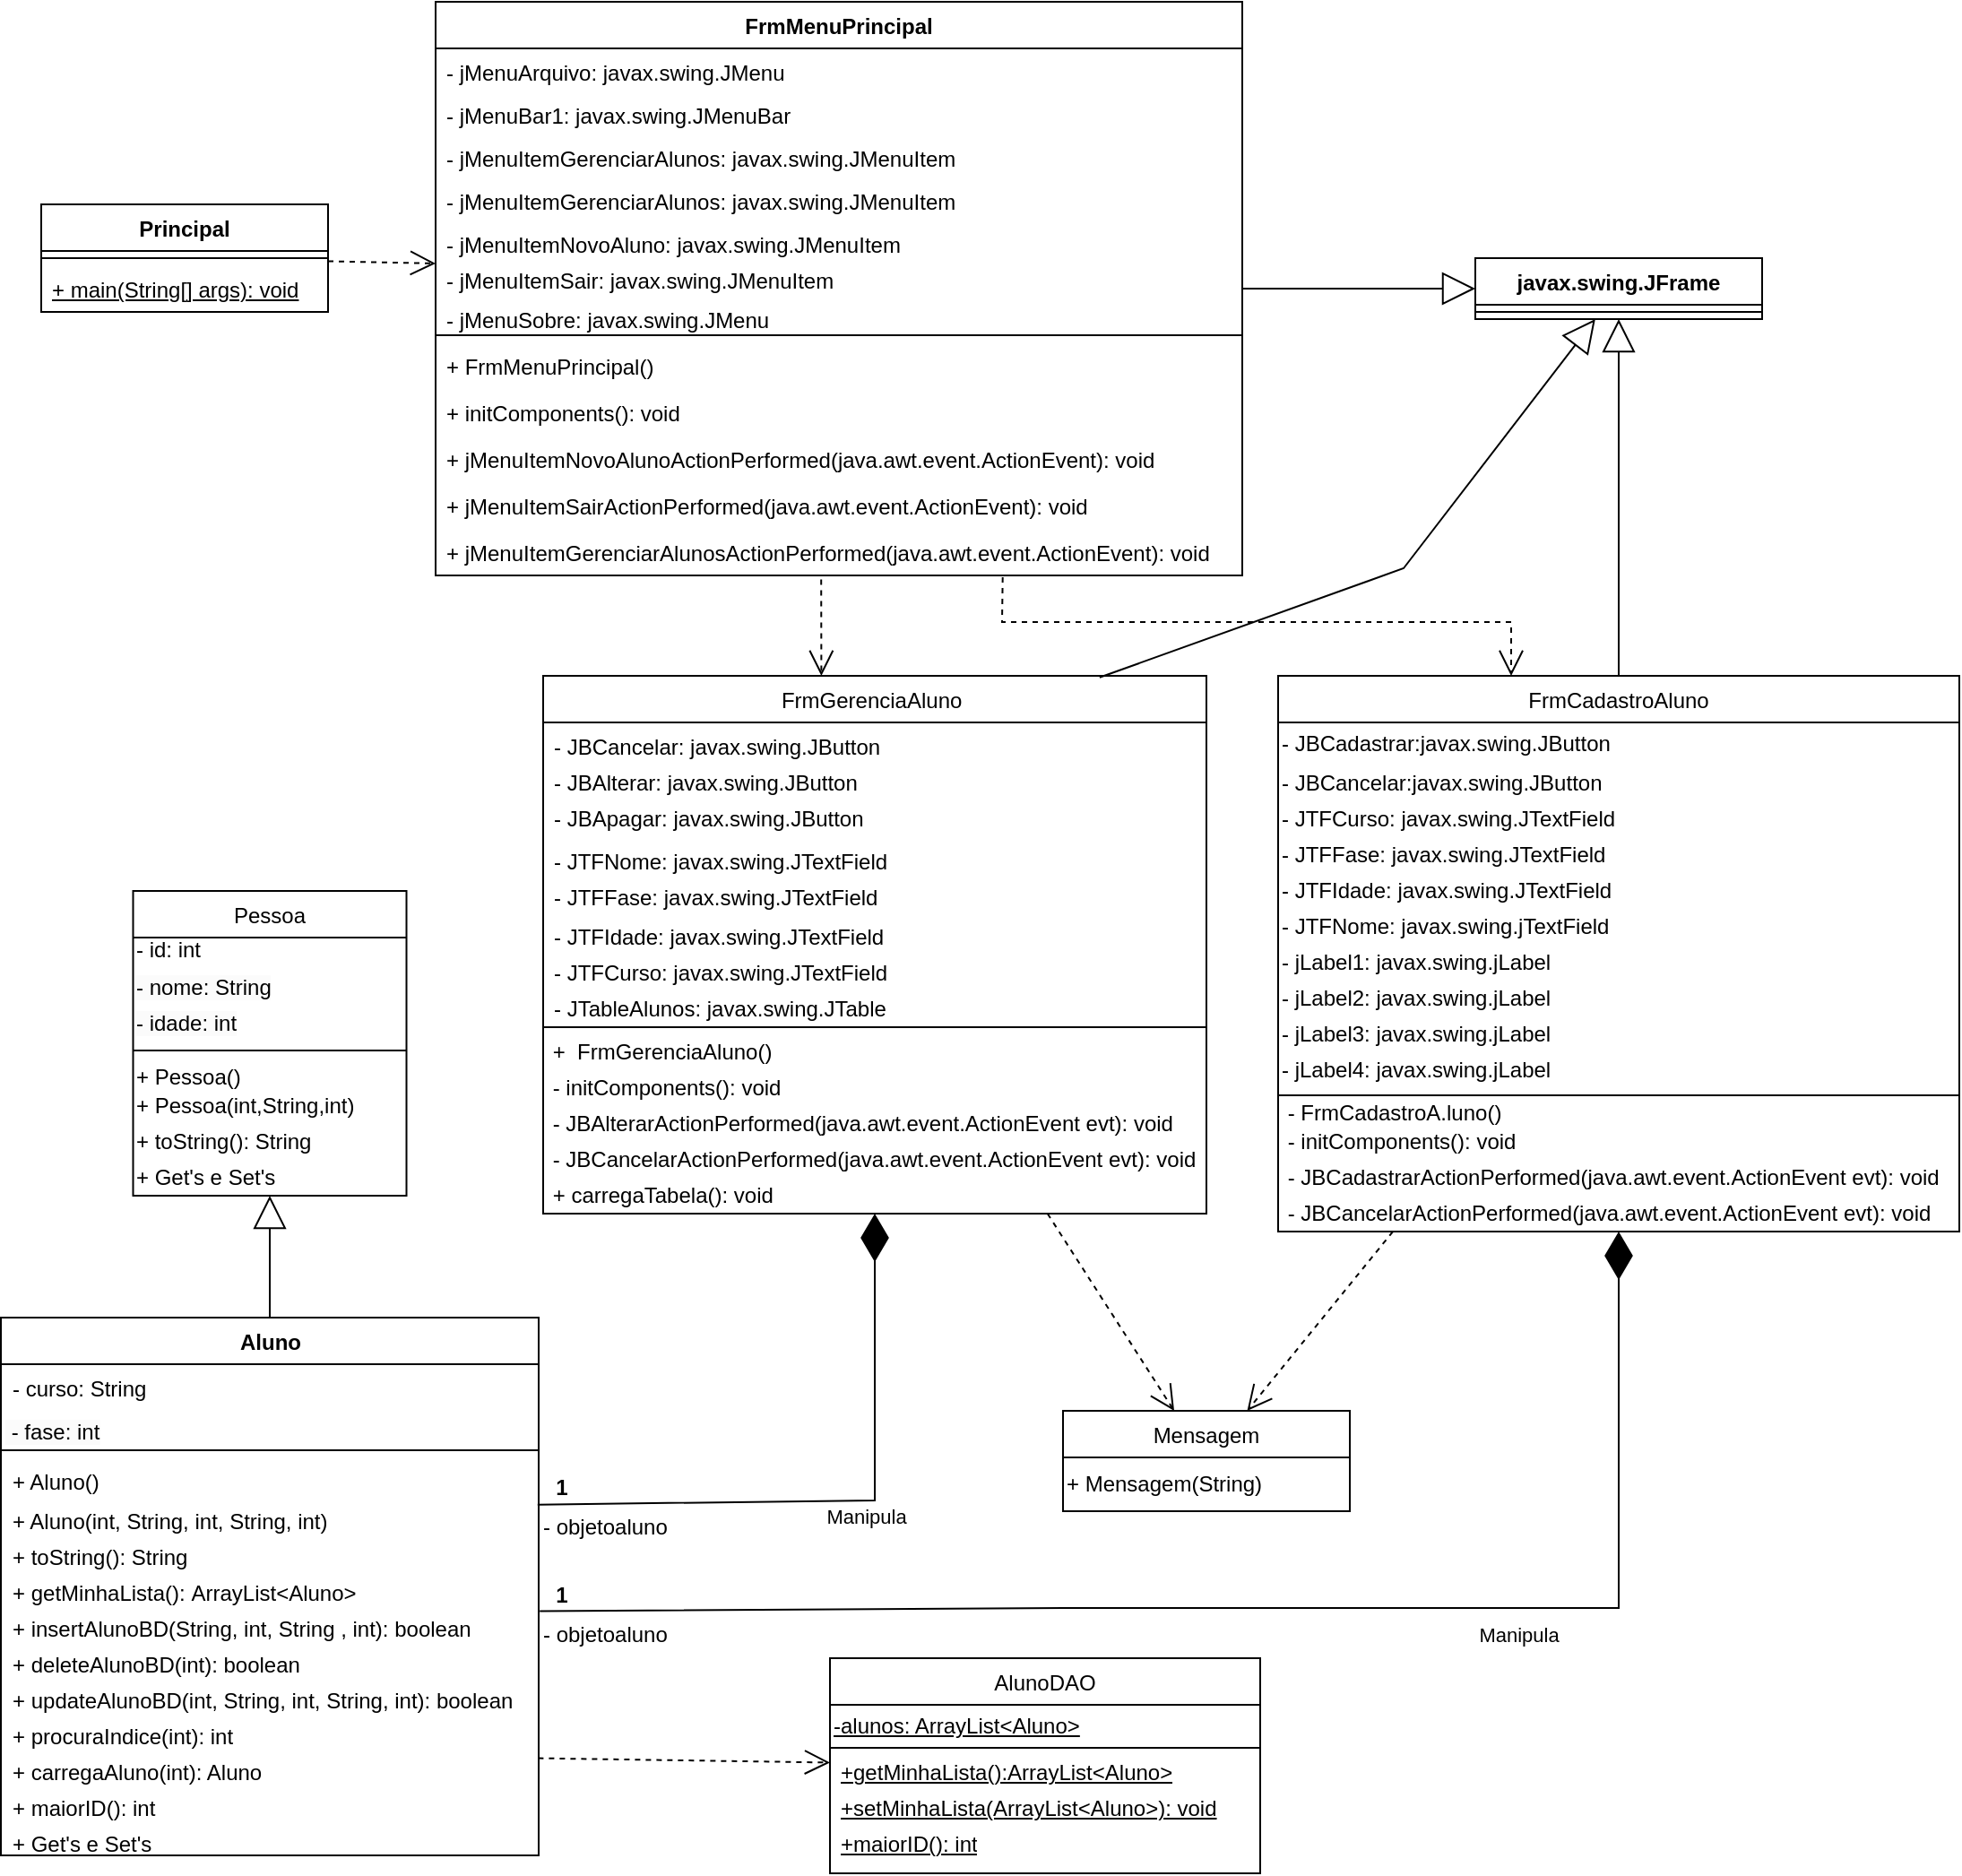 <mxfile version="24.3.1" type="google">
  <diagram name="Page-1" id="XKFZ_Cu3VDf8sGqsoxMV">
    <mxGraphModel grid="1" page="1" gridSize="10" guides="1" tooltips="1" connect="1" arrows="1" fold="1" pageScale="1" pageWidth="850" pageHeight="1100" math="0" shadow="0">
      <root>
        <mxCell id="0" />
        <mxCell id="1" parent="0" />
        <mxCell id="enREK_TlI7H8qrPFOVnD-1" value="Principal" style="swimlane;fontStyle=1;align=center;verticalAlign=top;childLayout=stackLayout;horizontal=1;startSize=26;horizontalStack=0;resizeParent=1;resizeParentMax=0;resizeLast=0;collapsible=1;marginBottom=0;whiteSpace=wrap;html=1;" vertex="1" parent="1">
          <mxGeometry x="130" y="297" width="160" height="60" as="geometry" />
        </mxCell>
        <mxCell id="enREK_TlI7H8qrPFOVnD-2" value="" style="line;strokeWidth=1;fillColor=none;align=left;verticalAlign=middle;spacingTop=-1;spacingLeft=3;spacingRight=3;rotatable=0;labelPosition=right;points=[];portConstraint=eastwest;strokeColor=inherit;" vertex="1" parent="enREK_TlI7H8qrPFOVnD-1">
          <mxGeometry y="26" width="160" height="8" as="geometry" />
        </mxCell>
        <mxCell id="enREK_TlI7H8qrPFOVnD-3" value="&lt;u&gt;+ main(String[] args): void&lt;/u&gt;" style="text;strokeColor=none;fillColor=none;align=left;verticalAlign=top;spacingLeft=4;spacingRight=4;overflow=hidden;rotatable=0;points=[[0,0.5],[1,0.5]];portConstraint=eastwest;whiteSpace=wrap;html=1;" vertex="1" parent="enREK_TlI7H8qrPFOVnD-1">
          <mxGeometry y="34" width="160" height="26" as="geometry" />
        </mxCell>
        <mxCell id="q2CsNEJn-uZk5zSm3FEL-1" value="" style="endArrow=open;endSize=12;dashed=1;html=1;rounded=0;entryX=0;entryY=0.5;entryDx=0;entryDy=0;" edge="1" parent="1" source="enREK_TlI7H8qrPFOVnD-1">
          <mxGeometry width="160" relative="1" as="geometry">
            <mxPoint x="423" y="131" as="sourcePoint" />
            <mxPoint x="350" y="330" as="targetPoint" />
          </mxGeometry>
        </mxCell>
        <mxCell id="q2CsNEJn-uZk5zSm3FEL-4" value="Pessoa" style="swimlane;fontStyle=0;align=center;verticalAlign=top;childLayout=stackLayout;horizontal=1;startSize=26;horizontalStack=0;resizeParent=1;resizeLast=0;collapsible=1;marginBottom=0;rounded=0;shadow=0;strokeWidth=1;" vertex="1" parent="1">
          <mxGeometry x="181.25" y="680" width="152.5" height="170" as="geometry">
            <mxRectangle x="230" y="140" width="160" height="26" as="alternateBounds" />
          </mxGeometry>
        </mxCell>
        <mxCell id="QooIZez4wCZtykO-jbme-1" value="&lt;span style=&quot;&quot;&gt;- id: int&lt;/span&gt;" style="text;html=1;align=left;verticalAlign=middle;whiteSpace=wrap;rounded=0;" vertex="1" parent="q2CsNEJn-uZk5zSm3FEL-4">
          <mxGeometry y="26" width="152.5" height="14" as="geometry" />
        </mxCell>
        <mxCell id="mx12emGFuMttaRF26NnB-28" value="&lt;span style=&quot;color: rgb(0, 0, 0); font-family: Helvetica; font-size: 12px; font-style: normal; font-variant-ligatures: normal; font-variant-caps: normal; font-weight: 400; letter-spacing: normal; orphans: 2; text-align: left; text-indent: 0px; text-transform: none; widows: 2; word-spacing: 0px; -webkit-text-stroke-width: 0px; white-space: normal; background-color: rgb(251, 251, 251); text-decoration-thickness: initial; text-decoration-style: initial; text-decoration-color: initial; display: inline !important; float: none;&quot;&gt;- nome: String&lt;/span&gt;" style="text;whiteSpace=wrap;html=1;" vertex="1" parent="q2CsNEJn-uZk5zSm3FEL-4">
          <mxGeometry y="40" width="152.5" height="20" as="geometry" />
        </mxCell>
        <mxCell id="2k-iUdD0pXo5w5RhXO2A-6" value="&lt;span style=&quot;color: rgb(0, 0, 0); font-family: Helvetica; font-size: 12px; font-style: normal; font-variant-ligatures: normal; font-variant-caps: normal; font-weight: 400; letter-spacing: normal; orphans: 2; text-align: left; text-indent: 0px; text-transform: none; widows: 2; word-spacing: 0px; -webkit-text-stroke-width: 0px; white-space: normal; background-color: rgb(251, 251, 251); text-decoration-thickness: initial; text-decoration-style: initial; text-decoration-color: initial; display: inline !important; float: none;&quot;&gt;- idade: int&lt;/span&gt;" style="text;whiteSpace=wrap;html=1;" vertex="1" parent="q2CsNEJn-uZk5zSm3FEL-4">
          <mxGeometry y="60" width="152.5" height="20" as="geometry" />
        </mxCell>
        <mxCell id="q2CsNEJn-uZk5zSm3FEL-7" value="" style="line;html=1;strokeWidth=1;align=left;verticalAlign=middle;spacingTop=-1;spacingLeft=3;spacingRight=3;rotatable=0;labelPosition=right;points=[];portConstraint=eastwest;" vertex="1" parent="q2CsNEJn-uZk5zSm3FEL-4">
          <mxGeometry y="80" width="152.5" height="18" as="geometry" />
        </mxCell>
        <mxCell id="q2CsNEJn-uZk5zSm3FEL-17" value="+ Pessoa()" style="text;html=1;align=left;verticalAlign=middle;whiteSpace=wrap;rounded=0;" vertex="1" parent="q2CsNEJn-uZk5zSm3FEL-4">
          <mxGeometry y="98" width="152.5" height="12" as="geometry" />
        </mxCell>
        <mxCell id="q2CsNEJn-uZk5zSm3FEL-19" value="+ Pessoa(int,String,int)" style="text;html=1;align=left;verticalAlign=middle;whiteSpace=wrap;rounded=0;" vertex="1" parent="q2CsNEJn-uZk5zSm3FEL-4">
          <mxGeometry y="110" width="152.5" height="20" as="geometry" />
        </mxCell>
        <mxCell id="2k-iUdD0pXo5w5RhXO2A-27" value="+ toString(): String" style="text;html=1;align=left;verticalAlign=middle;whiteSpace=wrap;rounded=0;" vertex="1" parent="q2CsNEJn-uZk5zSm3FEL-4">
          <mxGeometry y="130" width="152.5" height="20" as="geometry" />
        </mxCell>
        <mxCell id="q2CsNEJn-uZk5zSm3FEL-22" value="&lt;span style=&quot;text-align: left;&quot;&gt;+ Get&#39;s e Set&#39;s&lt;/span&gt;" style="text;html=1;align=left;verticalAlign=middle;whiteSpace=wrap;rounded=0;" vertex="1" parent="q2CsNEJn-uZk5zSm3FEL-4">
          <mxGeometry y="150" width="152.5" height="20" as="geometry" />
        </mxCell>
        <mxCell id="t3YhmGqD62jpCfQVTjOp-2" value="AlunoDAO" style="swimlane;fontStyle=0;align=center;verticalAlign=top;childLayout=stackLayout;horizontal=1;startSize=26;horizontalStack=0;resizeParent=1;resizeLast=0;collapsible=1;marginBottom=0;rounded=0;shadow=0;strokeWidth=1;" vertex="1" parent="1">
          <mxGeometry x="570" y="1108" width="240" height="120" as="geometry">
            <mxRectangle x="230" y="140" width="160" height="26" as="alternateBounds" />
          </mxGeometry>
        </mxCell>
        <mxCell id="t3YhmGqD62jpCfQVTjOp-7" value="&lt;u&gt;-alunos: ArrayList&amp;lt;Aluno&amp;gt;&lt;/u&gt;" style="whiteSpace=wrap;html=1;align=left;" vertex="1" parent="t3YhmGqD62jpCfQVTjOp-2">
          <mxGeometry y="26" width="240" height="24" as="geometry" />
        </mxCell>
        <mxCell id="2k-iUdD0pXo5w5RhXO2A-22" value="&lt;u&gt;+getMinhaLista():ArrayList&amp;lt;Aluno&amp;gt;&lt;/u&gt;" style="text;strokeColor=none;fillColor=none;align=left;verticalAlign=top;spacingLeft=4;spacingRight=4;overflow=hidden;rotatable=0;points=[[0,0.5],[1,0.5]];portConstraint=eastwest;whiteSpace=wrap;html=1;" vertex="1" parent="t3YhmGqD62jpCfQVTjOp-2">
          <mxGeometry y="50" width="240" height="20" as="geometry" />
        </mxCell>
        <mxCell id="2k-iUdD0pXo5w5RhXO2A-23" value="&lt;u&gt;+setMinhaLista(ArrayList&amp;lt;Aluno&amp;gt;): void&lt;/u&gt;" style="text;strokeColor=none;fillColor=none;align=left;verticalAlign=top;spacingLeft=4;spacingRight=4;overflow=hidden;rotatable=0;points=[[0,0.5],[1,0.5]];portConstraint=eastwest;whiteSpace=wrap;html=1;" vertex="1" parent="t3YhmGqD62jpCfQVTjOp-2">
          <mxGeometry y="70" width="240" height="20" as="geometry" />
        </mxCell>
        <mxCell id="2k-iUdD0pXo5w5RhXO2A-24" value="&lt;u&gt;+maiorID(): int&lt;/u&gt;" style="text;strokeColor=none;fillColor=none;align=left;verticalAlign=top;spacingLeft=4;spacingRight=4;overflow=hidden;rotatable=0;points=[[0,0.5],[1,0.5]];portConstraint=eastwest;whiteSpace=wrap;html=1;" vertex="1" parent="t3YhmGqD62jpCfQVTjOp-2">
          <mxGeometry y="90" width="240" height="20" as="geometry" />
        </mxCell>
        <mxCell id="mx12emGFuMttaRF26NnB-2" value="Aluno" style="swimlane;fontStyle=1;align=center;verticalAlign=top;childLayout=stackLayout;horizontal=1;startSize=26;horizontalStack=0;resizeParent=1;resizeParentMax=0;resizeLast=0;collapsible=1;marginBottom=0;whiteSpace=wrap;html=1;" vertex="1" parent="1">
          <mxGeometry x="107.5" y="918" width="300" height="300" as="geometry" />
        </mxCell>
        <mxCell id="mx12emGFuMttaRF26NnB-3" value="- curso: String" style="text;strokeColor=none;fillColor=none;align=left;verticalAlign=top;spacingLeft=4;spacingRight=4;overflow=hidden;rotatable=0;points=[[0,0.5],[1,0.5]];portConstraint=eastwest;whiteSpace=wrap;html=1;" vertex="1" parent="mx12emGFuMttaRF26NnB-2">
          <mxGeometry y="26" width="300" height="24" as="geometry" />
        </mxCell>
        <mxCell id="mx12emGFuMttaRF26NnB-17" value="&lt;div style=&quot;forced-color-adjust: none; color: rgb(0, 0, 0); font-family: Helvetica; font-size: 12px; font-style: normal; font-variant-ligatures: normal; font-variant-caps: normal; font-weight: 400; letter-spacing: normal; orphans: 2; text-align: left; text-indent: 0px; text-transform: none; widows: 2; word-spacing: 0px; -webkit-text-stroke-width: 0px; white-space: normal; background-color: rgb(251, 251, 251); text-decoration-thickness: initial; text-decoration-style: initial; text-decoration-color: initial;&quot;&gt;&amp;nbsp;- fase: int&lt;/div&gt;" style="text;whiteSpace=wrap;html=1;" vertex="1" parent="mx12emGFuMttaRF26NnB-2">
          <mxGeometry y="50" width="300" height="20" as="geometry" />
        </mxCell>
        <mxCell id="mx12emGFuMttaRF26NnB-4" value="" style="line;strokeWidth=1;fillColor=none;align=left;verticalAlign=middle;spacingTop=-1;spacingLeft=3;spacingRight=3;rotatable=0;labelPosition=right;points=[];portConstraint=eastwest;strokeColor=inherit;" vertex="1" parent="mx12emGFuMttaRF26NnB-2">
          <mxGeometry y="70" width="300" height="8" as="geometry" />
        </mxCell>
        <mxCell id="mx12emGFuMttaRF26NnB-5" value="+ Aluno()" style="text;strokeColor=none;fillColor=none;align=left;verticalAlign=top;spacingLeft=4;spacingRight=4;overflow=hidden;rotatable=0;points=[[0,0.5],[1,0.5]];portConstraint=eastwest;whiteSpace=wrap;html=1;" vertex="1" parent="mx12emGFuMttaRF26NnB-2">
          <mxGeometry y="78" width="300" height="22" as="geometry" />
        </mxCell>
        <mxCell id="mx12emGFuMttaRF26NnB-9" value="&lt;div&gt;+ Aluno(int, String, int, String, int)&lt;/div&gt;" style="text;strokeColor=none;fillColor=none;align=left;verticalAlign=top;spacingLeft=4;spacingRight=4;overflow=hidden;rotatable=0;points=[[0,0.5],[1,0.5]];portConstraint=eastwest;whiteSpace=wrap;html=1;" vertex="1" parent="mx12emGFuMttaRF26NnB-2">
          <mxGeometry y="100" width="300" height="20" as="geometry" />
        </mxCell>
        <mxCell id="mx12emGFuMttaRF26NnB-12" value="+ toString(): String" style="text;strokeColor=none;fillColor=none;align=left;verticalAlign=top;spacingLeft=4;spacingRight=4;overflow=hidden;rotatable=0;points=[[0,0.5],[1,0.5]];portConstraint=eastwest;whiteSpace=wrap;html=1;" vertex="1" parent="mx12emGFuMttaRF26NnB-2">
          <mxGeometry y="120" width="300" height="20" as="geometry" />
        </mxCell>
        <mxCell id="mx12emGFuMttaRF26NnB-14" value="&lt;div&gt;+&amp;nbsp;&lt;span style=&quot;background-color: initial;&quot;&gt;getMinhaLista():&amp;nbsp;&lt;/span&gt;&lt;span style=&quot;background-color: initial;&quot;&gt;ArrayList&amp;lt;Aluno&amp;gt;&lt;/span&gt;&lt;/div&gt;" style="text;strokeColor=none;fillColor=none;align=left;verticalAlign=top;spacingLeft=4;spacingRight=4;overflow=hidden;rotatable=0;points=[[0,0.5],[1,0.5]];portConstraint=eastwest;whiteSpace=wrap;html=1;" vertex="1" parent="mx12emGFuMttaRF26NnB-2">
          <mxGeometry y="140" width="300" height="20" as="geometry" />
        </mxCell>
        <mxCell id="mx12emGFuMttaRF26NnB-16" value="&lt;div&gt;+&amp;nbsp;&lt;span style=&quot;background-color: initial;&quot;&gt;insertAlunoBD(String, int, String , int): boolean&lt;/span&gt;&lt;/div&gt;" style="text;strokeColor=none;fillColor=none;align=left;verticalAlign=top;spacingLeft=4;spacingRight=4;overflow=hidden;rotatable=0;points=[[0,0.5],[1,0.5]];portConstraint=eastwest;whiteSpace=wrap;html=1;" vertex="1" parent="mx12emGFuMttaRF26NnB-2">
          <mxGeometry y="160" width="300" height="20" as="geometry" />
        </mxCell>
        <mxCell id="mx12emGFuMttaRF26NnB-19" value="&lt;div&gt;+&amp;nbsp;&lt;span style=&quot;background-color: initial;&quot;&gt;deleteAlunoBD(int): boolean&amp;nbsp;&lt;/span&gt;&lt;/div&gt;" style="text;strokeColor=none;fillColor=none;align=left;verticalAlign=top;spacingLeft=4;spacingRight=4;overflow=hidden;rotatable=0;points=[[0,0.5],[1,0.5]];portConstraint=eastwest;whiteSpace=wrap;html=1;" vertex="1" parent="mx12emGFuMttaRF26NnB-2">
          <mxGeometry y="180" width="300" height="20" as="geometry" />
        </mxCell>
        <mxCell id="mx12emGFuMttaRF26NnB-20" value="&lt;div&gt;+&amp;nbsp;&lt;span style=&quot;background-color: initial;&quot;&gt;updateAlunoBD(int, String, int, String, int): boolean&amp;nbsp;&lt;/span&gt;&lt;/div&gt;" style="text;strokeColor=none;fillColor=none;align=left;verticalAlign=top;spacingLeft=4;spacingRight=4;overflow=hidden;rotatable=0;points=[[0,0.5],[1,0.5]];portConstraint=eastwest;whiteSpace=wrap;html=1;" vertex="1" parent="mx12emGFuMttaRF26NnB-2">
          <mxGeometry y="200" width="300" height="20" as="geometry" />
        </mxCell>
        <mxCell id="mx12emGFuMttaRF26NnB-22" value="&lt;div&gt;+&amp;nbsp;&lt;span style=&quot;background-color: initial;&quot;&gt;procuraIndice(int): int&lt;/span&gt;&lt;/div&gt;" style="text;strokeColor=none;fillColor=none;align=left;verticalAlign=top;spacingLeft=4;spacingRight=4;overflow=hidden;rotatable=0;points=[[0,0.5],[1,0.5]];portConstraint=eastwest;whiteSpace=wrap;html=1;" vertex="1" parent="mx12emGFuMttaRF26NnB-2">
          <mxGeometry y="220" width="300" height="20" as="geometry" />
        </mxCell>
        <mxCell id="mx12emGFuMttaRF26NnB-24" value="&lt;div&gt;+&amp;nbsp;&lt;span style=&quot;background-color: initial;&quot;&gt;carregaAluno(int): Aluno&lt;/span&gt;&lt;/div&gt;" style="text;strokeColor=none;fillColor=none;align=left;verticalAlign=top;spacingLeft=4;spacingRight=4;overflow=hidden;rotatable=0;points=[[0,0.5],[1,0.5]];portConstraint=eastwest;whiteSpace=wrap;html=1;" vertex="1" parent="mx12emGFuMttaRF26NnB-2">
          <mxGeometry y="240" width="300" height="20" as="geometry" />
        </mxCell>
        <mxCell id="mx12emGFuMttaRF26NnB-26" value="&lt;div&gt;+&amp;nbsp;&lt;span style=&quot;background-color: initial;&quot;&gt;maiorID(): int&lt;/span&gt;&lt;/div&gt;" style="text;strokeColor=none;fillColor=none;align=left;verticalAlign=top;spacingLeft=4;spacingRight=4;overflow=hidden;rotatable=0;points=[[0,0.5],[1,0.5]];portConstraint=eastwest;whiteSpace=wrap;html=1;" vertex="1" parent="mx12emGFuMttaRF26NnB-2">
          <mxGeometry y="260" width="300" height="20" as="geometry" />
        </mxCell>
        <mxCell id="mx12emGFuMttaRF26NnB-10" value="&lt;div&gt;+ Get&#39;s e Set&#39;s&lt;/div&gt;" style="text;strokeColor=none;fillColor=none;align=left;verticalAlign=top;spacingLeft=4;spacingRight=4;overflow=hidden;rotatable=0;points=[[0,0.5],[1,0.5]];portConstraint=eastwest;whiteSpace=wrap;html=1;" vertex="1" parent="mx12emGFuMttaRF26NnB-2">
          <mxGeometry y="280" width="300" height="20" as="geometry" />
        </mxCell>
        <mxCell id="mx12emGFuMttaRF26NnB-7" value="" style="endArrow=block;endSize=16;endFill=0;html=1;rounded=0;exitX=0.5;exitY=0;exitDx=0;exitDy=0;entryX=0.5;entryY=1;entryDx=0;entryDy=0;" edge="1" parent="1" source="mx12emGFuMttaRF26NnB-2" target="q2CsNEJn-uZk5zSm3FEL-4">
          <mxGeometry x="0.25" y="-150" width="160" relative="1" as="geometry">
            <mxPoint x="347.5" y="680" as="sourcePoint" />
            <mxPoint x="227.5" y="860" as="targetPoint" />
            <Array as="points" />
            <mxPoint as="offset" />
          </mxGeometry>
        </mxCell>
        <mxCell id="HsIJHGmiZWipwO8VZicZ-1" value="FrmCadastroAluno" style="swimlane;fontStyle=0;align=center;verticalAlign=top;childLayout=stackLayout;horizontal=1;startSize=26;horizontalStack=0;resizeParent=1;resizeLast=0;collapsible=1;marginBottom=0;rounded=0;shadow=0;strokeWidth=1;" vertex="1" parent="1">
          <mxGeometry x="820" y="560" width="380" height="310" as="geometry">
            <mxRectangle x="230" y="140" width="160" height="26" as="alternateBounds" />
          </mxGeometry>
        </mxCell>
        <mxCell id="HsIJHGmiZWipwO8VZicZ-7" value="- JBCadastrar:javax.swing.JButton" style="text;html=1;align=left;verticalAlign=middle;whiteSpace=wrap;rounded=0;" vertex="1" parent="HsIJHGmiZWipwO8VZicZ-1">
          <mxGeometry y="26" width="380" height="24" as="geometry" />
        </mxCell>
        <mxCell id="HsIJHGmiZWipwO8VZicZ-16" value="- JBCancelar:javax.swing.JButton" style="text;html=1;align=left;verticalAlign=middle;whiteSpace=wrap;rounded=0;" vertex="1" parent="HsIJHGmiZWipwO8VZicZ-1">
          <mxGeometry y="50" width="380" height="20" as="geometry" />
        </mxCell>
        <mxCell id="HsIJHGmiZWipwO8VZicZ-17" value="-&amp;nbsp;&lt;span style=&quot;text-align: center; text-wrap: nowrap;&quot;&gt;JTFCurso:&amp;nbsp;&lt;/span&gt;&lt;span style=&quot;text-align: center; text-wrap: nowrap;&quot;&gt;javax.swing.JTextField&lt;/span&gt;" style="text;html=1;align=left;verticalAlign=middle;whiteSpace=wrap;rounded=0;" vertex="1" parent="HsIJHGmiZWipwO8VZicZ-1">
          <mxGeometry y="70" width="380" height="20" as="geometry" />
        </mxCell>
        <mxCell id="HsIJHGmiZWipwO8VZicZ-18" value="-&amp;nbsp;&lt;span style=&quot;text-align: center; text-wrap: nowrap;&quot;&gt;JTFFase:&lt;/span&gt;&lt;span style=&quot;text-align: center; text-wrap: nowrap; background-color: initial;&quot;&gt;&amp;nbsp;javax.swing.JTextField&lt;/span&gt;" style="text;html=1;align=left;verticalAlign=middle;whiteSpace=wrap;rounded=0;" vertex="1" parent="HsIJHGmiZWipwO8VZicZ-1">
          <mxGeometry y="90" width="380" height="20" as="geometry" />
        </mxCell>
        <mxCell id="HsIJHGmiZWipwO8VZicZ-19" value="-&amp;nbsp;&lt;span style=&quot;text-align: center; text-wrap: nowrap;&quot;&gt;JTFIdade: javax.swing.JTextField&lt;/span&gt;" style="text;html=1;align=left;verticalAlign=middle;whiteSpace=wrap;rounded=0;" vertex="1" parent="HsIJHGmiZWipwO8VZicZ-1">
          <mxGeometry y="110" width="380" height="20" as="geometry" />
        </mxCell>
        <mxCell id="HsIJHGmiZWipwO8VZicZ-20" value="- JTFNome: javax.swing.jTextField" style="text;html=1;align=left;verticalAlign=middle;whiteSpace=wrap;rounded=0;" vertex="1" parent="HsIJHGmiZWipwO8VZicZ-1">
          <mxGeometry y="130" width="380" height="20" as="geometry" />
        </mxCell>
        <mxCell id="HsIJHGmiZWipwO8VZicZ-21" value="- jLabel1: javax.swing.jLabel" style="text;html=1;align=left;verticalAlign=middle;whiteSpace=wrap;rounded=0;" vertex="1" parent="HsIJHGmiZWipwO8VZicZ-1">
          <mxGeometry y="150" width="380" height="20" as="geometry" />
        </mxCell>
        <mxCell id="HsIJHGmiZWipwO8VZicZ-22" value="- jLabel2: javax.swing.jLabel" style="text;html=1;align=left;verticalAlign=middle;whiteSpace=wrap;rounded=0;" vertex="1" parent="HsIJHGmiZWipwO8VZicZ-1">
          <mxGeometry y="170" width="380" height="20" as="geometry" />
        </mxCell>
        <mxCell id="HsIJHGmiZWipwO8VZicZ-23" value="- jLabel3: javax.swing.jLabel" style="text;html=1;align=left;verticalAlign=middle;whiteSpace=wrap;rounded=0;" vertex="1" parent="HsIJHGmiZWipwO8VZicZ-1">
          <mxGeometry y="190" width="380" height="20" as="geometry" />
        </mxCell>
        <mxCell id="HsIJHGmiZWipwO8VZicZ-24" value="- jLabel4: javax.swing.jLabel" style="text;html=1;align=left;verticalAlign=middle;whiteSpace=wrap;rounded=0;" vertex="1" parent="HsIJHGmiZWipwO8VZicZ-1">
          <mxGeometry y="210" width="380" height="20" as="geometry" />
        </mxCell>
        <mxCell id="HsIJHGmiZWipwO8VZicZ-5" value="" style="line;html=1;strokeWidth=1;align=left;verticalAlign=middle;spacingTop=-1;spacingLeft=3;spacingRight=3;rotatable=0;labelPosition=right;points=[];portConstraint=eastwest;" vertex="1" parent="HsIJHGmiZWipwO8VZicZ-1">
          <mxGeometry y="230" width="380" height="8" as="geometry" />
        </mxCell>
        <mxCell id="HsIJHGmiZWipwO8VZicZ-8" value="&amp;nbsp;-&amp;nbsp;FrmCadastroA.luno()" style="text;html=1;align=left;verticalAlign=middle;whiteSpace=wrap;rounded=0;" vertex="1" parent="HsIJHGmiZWipwO8VZicZ-1">
          <mxGeometry y="238" width="380" height="12" as="geometry" />
        </mxCell>
        <mxCell id="2k-iUdD0pXo5w5RhXO2A-25" value="&amp;nbsp;-&amp;nbsp;initComponents(): void" style="text;html=1;align=left;verticalAlign=middle;whiteSpace=wrap;rounded=0;" vertex="1" parent="HsIJHGmiZWipwO8VZicZ-1">
          <mxGeometry y="250" width="380" height="20" as="geometry" />
        </mxCell>
        <mxCell id="HsIJHGmiZWipwO8VZicZ-12" value="&amp;nbsp;-&amp;nbsp;JBCadastrarActionPerformed(java.awt.event.ActionEvent evt): void" style="text;html=1;align=left;verticalAlign=middle;whiteSpace=wrap;rounded=0;" vertex="1" parent="HsIJHGmiZWipwO8VZicZ-1">
          <mxGeometry y="270" width="380" height="20" as="geometry" />
        </mxCell>
        <mxCell id="2k-iUdD0pXo5w5RhXO2A-9" value="&amp;nbsp;-&amp;nbsp;JBCancelarActionPerformed(java.awt.event.ActionEvent evt): void" style="text;html=1;align=left;verticalAlign=middle;whiteSpace=wrap;rounded=0;" vertex="1" parent="HsIJHGmiZWipwO8VZicZ-1">
          <mxGeometry y="290" width="380" height="20" as="geometry" />
        </mxCell>
        <mxCell id="q2CsNEJn-uZk5zSm3FEL-23" value="Mensagem" style="swimlane;fontStyle=0;align=center;verticalAlign=top;childLayout=stackLayout;horizontal=1;startSize=26;horizontalStack=0;resizeParent=1;resizeLast=0;collapsible=1;marginBottom=0;rounded=0;shadow=0;strokeWidth=1;" vertex="1" parent="1">
          <mxGeometry x="700" y="970" width="160" height="56" as="geometry">
            <mxRectangle x="230" y="140" width="160" height="26" as="alternateBounds" />
          </mxGeometry>
        </mxCell>
        <mxCell id="q2CsNEJn-uZk5zSm3FEL-29" value="+ Mensagem(String)" style="text;html=1;align=left;verticalAlign=middle;whiteSpace=wrap;rounded=0;" vertex="1" parent="q2CsNEJn-uZk5zSm3FEL-23">
          <mxGeometry y="26" width="160" height="30" as="geometry" />
        </mxCell>
        <mxCell id="mx12emGFuMttaRF26NnB-30" value="&lt;div style=&quot;text-align: left;&quot;&gt;&lt;span style=&quot;background-color: initial;&quot;&gt;FrmMenuPrincipal&lt;/span&gt;&lt;/div&gt;" style="swimlane;fontStyle=1;align=center;verticalAlign=top;childLayout=stackLayout;horizontal=1;startSize=26;horizontalStack=0;resizeParent=1;resizeParentMax=0;resizeLast=0;collapsible=1;marginBottom=0;whiteSpace=wrap;html=1;" vertex="1" parent="1">
          <mxGeometry x="350" y="184" width="450" height="320" as="geometry" />
        </mxCell>
        <mxCell id="mx12emGFuMttaRF26NnB-31" value="- jMenuArquivo: javax.swing.JMenu&amp;nbsp;" style="text;strokeColor=none;fillColor=none;align=left;verticalAlign=top;spacingLeft=4;spacingRight=4;overflow=hidden;rotatable=0;points=[[0,0.5],[1,0.5]];portConstraint=eastwest;whiteSpace=wrap;html=1;" vertex="1" parent="mx12emGFuMttaRF26NnB-30">
          <mxGeometry y="26" width="450" height="24" as="geometry" />
        </mxCell>
        <mxCell id="2k-iUdD0pXo5w5RhXO2A-31" value="- jMenuBar1: javax.swing.JMenuBar" style="text;strokeColor=none;fillColor=none;align=left;verticalAlign=top;spacingLeft=4;spacingRight=4;overflow=hidden;rotatable=0;points=[[0,0.5],[1,0.5]];portConstraint=eastwest;whiteSpace=wrap;html=1;" vertex="1" parent="mx12emGFuMttaRF26NnB-30">
          <mxGeometry y="50" width="450" height="24" as="geometry" />
        </mxCell>
        <mxCell id="2k-iUdD0pXo5w5RhXO2A-32" value="- jMenuItemGerenciarAlunos: javax.swing.JMenuItem" style="text;strokeColor=none;fillColor=none;align=left;verticalAlign=top;spacingLeft=4;spacingRight=4;overflow=hidden;rotatable=0;points=[[0,0.5],[1,0.5]];portConstraint=eastwest;whiteSpace=wrap;html=1;" vertex="1" parent="mx12emGFuMttaRF26NnB-30">
          <mxGeometry y="74" width="450" height="24" as="geometry" />
        </mxCell>
        <mxCell id="2k-iUdD0pXo5w5RhXO2A-35" value="- jMenuItemGerenciarAlunos: javax.swing.JMenuItem" style="text;strokeColor=none;fillColor=none;align=left;verticalAlign=top;spacingLeft=4;spacingRight=4;overflow=hidden;rotatable=0;points=[[0,0.5],[1,0.5]];portConstraint=eastwest;whiteSpace=wrap;html=1;" vertex="1" parent="mx12emGFuMttaRF26NnB-30">
          <mxGeometry y="98" width="450" height="24" as="geometry" />
        </mxCell>
        <mxCell id="mx12emGFuMttaRF26NnB-52" value="- jMenuItemNovoAluno: javax.swing.JMenuItem" style="text;strokeColor=none;fillColor=none;align=left;verticalAlign=top;spacingLeft=4;spacingRight=4;overflow=hidden;rotatable=0;points=[[0,0.5],[1,0.5]];portConstraint=eastwest;whiteSpace=wrap;html=1;" vertex="1" parent="mx12emGFuMttaRF26NnB-30">
          <mxGeometry y="122" width="450" height="20" as="geometry" />
        </mxCell>
        <mxCell id="2k-iUdD0pXo5w5RhXO2A-34" value="- jMenuItemSair: javax.swing.JMenuItem&amp;nbsp;" style="text;strokeColor=none;fillColor=none;align=left;verticalAlign=top;spacingLeft=4;spacingRight=4;overflow=hidden;rotatable=0;points=[[0,0.5],[1,0.5]];portConstraint=eastwest;whiteSpace=wrap;html=1;" vertex="1" parent="mx12emGFuMttaRF26NnB-30">
          <mxGeometry y="142" width="450" height="22" as="geometry" />
        </mxCell>
        <mxCell id="2k-iUdD0pXo5w5RhXO2A-33" value="- jMenuSobre: javax.swing.JMenu&amp;nbsp;" style="text;strokeColor=none;fillColor=none;align=left;verticalAlign=top;spacingLeft=4;spacingRight=4;overflow=hidden;rotatable=0;points=[[0,0.5],[1,0.5]];portConstraint=eastwest;whiteSpace=wrap;html=1;" vertex="1" parent="mx12emGFuMttaRF26NnB-30">
          <mxGeometry y="164" width="450" height="18" as="geometry" />
        </mxCell>
        <mxCell id="mx12emGFuMttaRF26NnB-32" value="" style="line;strokeWidth=1;fillColor=none;align=left;verticalAlign=middle;spacingTop=-1;spacingLeft=3;spacingRight=3;rotatable=0;labelPosition=right;points=[];portConstraint=eastwest;strokeColor=inherit;" vertex="1" parent="mx12emGFuMttaRF26NnB-30">
          <mxGeometry y="182" width="450" height="8" as="geometry" />
        </mxCell>
        <mxCell id="mx12emGFuMttaRF26NnB-54" value="+&amp;nbsp;FrmMenuPrincipal()" style="text;strokeColor=none;fillColor=none;align=left;verticalAlign=top;spacingLeft=4;spacingRight=4;overflow=hidden;rotatable=0;points=[[0,0.5],[1,0.5]];portConstraint=eastwest;whiteSpace=wrap;html=1;" vertex="1" parent="mx12emGFuMttaRF26NnB-30">
          <mxGeometry y="190" width="450" height="26" as="geometry" />
        </mxCell>
        <mxCell id="mx12emGFuMttaRF26NnB-35" value="+ initComponents(): void" style="text;strokeColor=none;fillColor=none;align=left;verticalAlign=top;spacingLeft=4;spacingRight=4;overflow=hidden;rotatable=0;points=[[0,0.5],[1,0.5]];portConstraint=eastwest;whiteSpace=wrap;html=1;" vertex="1" parent="mx12emGFuMttaRF26NnB-30">
          <mxGeometry y="216" width="450" height="26" as="geometry" />
        </mxCell>
        <mxCell id="mx12emGFuMttaRF26NnB-40" value="+ jMenuItemNovoAlunoActionPerformed(java.awt.event.ActionEvent): void" style="text;strokeColor=none;fillColor=none;align=left;verticalAlign=top;spacingLeft=4;spacingRight=4;overflow=hidden;rotatable=0;points=[[0,0.5],[1,0.5]];portConstraint=eastwest;whiteSpace=wrap;html=1;" vertex="1" parent="mx12emGFuMttaRF26NnB-30">
          <mxGeometry y="242" width="450" height="26" as="geometry" />
        </mxCell>
        <mxCell id="mx12emGFuMttaRF26NnB-42" value="+ jMenuItemSairActionPerformed(java.awt.event.ActionEvent): void" style="text;strokeColor=none;fillColor=none;align=left;verticalAlign=top;spacingLeft=4;spacingRight=4;overflow=hidden;rotatable=0;points=[[0,0.5],[1,0.5]];portConstraint=eastwest;whiteSpace=wrap;html=1;" vertex="1" parent="mx12emGFuMttaRF26NnB-30">
          <mxGeometry y="268" width="450" height="26" as="geometry" />
        </mxCell>
        <mxCell id="mx12emGFuMttaRF26NnB-44" value="+ jMenuItemGerenciarAlunosActionPerformed(java.awt.event.ActionEvent): void" style="text;strokeColor=none;fillColor=none;align=left;verticalAlign=top;spacingLeft=4;spacingRight=4;overflow=hidden;rotatable=0;points=[[0,0.5],[1,0.5]];portConstraint=eastwest;whiteSpace=wrap;html=1;" vertex="1" parent="mx12emGFuMttaRF26NnB-30">
          <mxGeometry y="294" width="450" height="26" as="geometry" />
        </mxCell>
        <mxCell id="mx12emGFuMttaRF26NnB-55" value="" style="endArrow=diamondThin;endFill=1;endSize=24;html=1;rounded=0;entryX=0.5;entryY=1;entryDx=0;entryDy=0;exitX=1.002;exitY=0.186;exitDx=0;exitDy=0;exitPerimeter=0;" edge="1" parent="1" source="mx12emGFuMttaRF26NnB-16" target="HsIJHGmiZWipwO8VZicZ-1">
          <mxGeometry width="160" relative="1" as="geometry">
            <mxPoint x="410" y="1100" as="sourcePoint" />
            <mxPoint x="650" y="820" as="targetPoint" />
            <Array as="points">
              <mxPoint x="700" y="1080" />
              <mxPoint x="1010" y="1080" />
            </Array>
          </mxGeometry>
        </mxCell>
        <mxCell id="2k-iUdD0pXo5w5RhXO2A-20" value="Manipula&lt;div&gt;&lt;br&gt;&lt;/div&gt;" style="edgeLabel;html=1;align=center;verticalAlign=middle;resizable=0;points=[];" connectable="0" vertex="1" parent="mx12emGFuMttaRF26NnB-55">
          <mxGeometry x="0.254" relative="1" as="geometry">
            <mxPoint x="37" y="22" as="offset" />
          </mxGeometry>
        </mxCell>
        <mxCell id="HsIJHGmiZWipwO8VZicZ-4" value="- objetoaluno" style="text;html=1;align=left;verticalAlign=middle;whiteSpace=wrap;rounded=0;" vertex="1" parent="1">
          <mxGeometry x="407.5" y="1080" width="95" height="30" as="geometry" />
        </mxCell>
        <mxCell id="mx12emGFuMttaRF26NnB-56" value="1" style="text;align=center;fontStyle=1;verticalAlign=middle;spacingLeft=3;spacingRight=3;strokeColor=none;rotatable=0;points=[[0,0.5],[1,0.5]];portConstraint=eastwest;html=1;" vertex="1" parent="1">
          <mxGeometry x="380" y="1060" width="80" height="26" as="geometry" />
        </mxCell>
        <mxCell id="mx12emGFuMttaRF26NnB-58" value="" style="endArrow=diamondThin;endFill=1;endSize=24;html=1;rounded=0;exitX=0.998;exitY=0.216;exitDx=0;exitDy=0;exitPerimeter=0;" edge="1" parent="1" source="mx12emGFuMttaRF26NnB-9" target="10Aqo5CzHwKTAus0qvX2-3">
          <mxGeometry width="160" relative="1" as="geometry">
            <mxPoint x="650" y="940" as="sourcePoint" />
            <mxPoint x="600.0" y="840" as="targetPoint" />
            <Array as="points">
              <mxPoint x="595" y="1020" />
            </Array>
          </mxGeometry>
        </mxCell>
        <mxCell id="2k-iUdD0pXo5w5RhXO2A-19" value="Manipula&lt;div&gt;&lt;br&gt;&lt;/div&gt;" style="edgeLabel;html=1;align=center;verticalAlign=middle;resizable=0;points=[];" connectable="0" vertex="1" parent="mx12emGFuMttaRF26NnB-58">
          <mxGeometry x="0.291" y="-2" relative="1" as="geometry">
            <mxPoint x="-7" y="52" as="offset" />
          </mxGeometry>
        </mxCell>
        <mxCell id="mx12emGFuMttaRF26NnB-59" value="1" style="text;align=center;fontStyle=1;verticalAlign=middle;spacingLeft=3;spacingRight=3;strokeColor=none;rotatable=0;points=[[0,0.5],[1,0.5]];portConstraint=eastwest;html=1;" vertex="1" parent="1">
          <mxGeometry x="380" y="1000" width="80" height="26" as="geometry" />
        </mxCell>
        <mxCell id="mx12emGFuMttaRF26NnB-60" value="- objetoaluno" style="text;html=1;align=left;verticalAlign=middle;whiteSpace=wrap;rounded=0;" vertex="1" parent="1">
          <mxGeometry x="407.5" y="1020" width="95" height="30" as="geometry" />
        </mxCell>
        <mxCell id="mx12emGFuMttaRF26NnB-63" value="" style="endArrow=open;endSize=12;dashed=1;html=1;rounded=0;exitX=0.478;exitY=1.087;exitDx=0;exitDy=0;exitPerimeter=0;entryX=0.384;entryY=0;entryDx=0;entryDy=0;entryPerimeter=0;" edge="1" parent="1" source="mx12emGFuMttaRF26NnB-44">
          <mxGeometry x="-0.495" y="-95" width="160" relative="1" as="geometry">
            <mxPoint x="530" y="460" as="sourcePoint" />
            <mxPoint x="565.2" y="560" as="targetPoint" />
            <mxPoint as="offset" />
          </mxGeometry>
        </mxCell>
        <mxCell id="mx12emGFuMttaRF26NnB-64" value="" style="endArrow=open;endSize=12;dashed=1;html=1;rounded=0;exitX=0.703;exitY=1.038;exitDx=0;exitDy=0;exitPerimeter=0;" edge="1" parent="1" source="mx12emGFuMttaRF26NnB-44">
          <mxGeometry x="0.314" y="80" width="160" relative="1" as="geometry">
            <mxPoint x="530" y="460" as="sourcePoint" />
            <mxPoint x="950" y="560" as="targetPoint" />
            <Array as="points">
              <mxPoint x="666" y="530" />
              <mxPoint x="950" y="530" />
            </Array>
            <mxPoint as="offset" />
          </mxGeometry>
        </mxCell>
        <mxCell id="10Aqo5CzHwKTAus0qvX2-3" value="&lt;span style=&quot;font-weight: 400; text-wrap: nowrap;&quot;&gt;FrmGerenciaAluno&amp;nbsp;&lt;/span&gt;" style="swimlane;fontStyle=1;align=center;verticalAlign=top;childLayout=stackLayout;horizontal=1;startSize=26;horizontalStack=0;resizeParent=1;resizeParentMax=0;resizeLast=0;collapsible=1;marginBottom=0;whiteSpace=wrap;html=1;" vertex="1" parent="1">
          <mxGeometry x="410" y="560" width="370" height="300" as="geometry" />
        </mxCell>
        <mxCell id="10Aqo5CzHwKTAus0qvX2-4" value="- JBCancelar: javax.swing.JButton" style="text;strokeColor=none;fillColor=none;align=left;verticalAlign=top;spacingLeft=4;spacingRight=4;overflow=hidden;rotatable=0;points=[[0,0.5],[1,0.5]];portConstraint=eastwest;whiteSpace=wrap;html=1;" vertex="1" parent="10Aqo5CzHwKTAus0qvX2-3">
          <mxGeometry y="26" width="370" height="20" as="geometry" />
        </mxCell>
        <mxCell id="10Aqo5CzHwKTAus0qvX2-9" value="- JBAlterar: javax.swing.JButton" style="text;strokeColor=none;fillColor=none;align=left;verticalAlign=top;spacingLeft=4;spacingRight=4;overflow=hidden;rotatable=0;points=[[0,0.5],[1,0.5]];portConstraint=eastwest;whiteSpace=wrap;html=1;" vertex="1" parent="10Aqo5CzHwKTAus0qvX2-3">
          <mxGeometry y="46" width="370" height="20" as="geometry" />
        </mxCell>
        <mxCell id="10Aqo5CzHwKTAus0qvX2-10" value="- J&lt;span style=&quot;background-color: initial;&quot;&gt;BApagar: javax.swing.JButton&lt;/span&gt;" style="text;strokeColor=none;fillColor=none;align=left;verticalAlign=top;spacingLeft=4;spacingRight=4;overflow=hidden;rotatable=0;points=[[0,0.5],[1,0.5]];portConstraint=eastwest;whiteSpace=wrap;html=1;" vertex="1" parent="10Aqo5CzHwKTAus0qvX2-3">
          <mxGeometry y="66" width="370" height="24" as="geometry" />
        </mxCell>
        <mxCell id="10Aqo5CzHwKTAus0qvX2-12" value="&lt;div&gt;-&amp;nbsp;&lt;span style=&quot;background-color: initial;&quot;&gt;JTFNome: javax.swing.JTextField&lt;/span&gt;&lt;/div&gt;" style="text;strokeColor=none;fillColor=none;align=left;verticalAlign=top;spacingLeft=4;spacingRight=4;overflow=hidden;rotatable=0;points=[[0,0.5],[1,0.5]];portConstraint=eastwest;whiteSpace=wrap;html=1;" vertex="1" parent="10Aqo5CzHwKTAus0qvX2-3">
          <mxGeometry y="90" width="370" height="20" as="geometry" />
        </mxCell>
        <mxCell id="10Aqo5CzHwKTAus0qvX2-14" value="&lt;div&gt;-&amp;nbsp;&lt;span style=&quot;background-color: initial;&quot;&gt;JTFFase: javax.swing.JTextField&lt;/span&gt;&lt;/div&gt;" style="text;strokeColor=none;fillColor=none;align=left;verticalAlign=top;spacingLeft=4;spacingRight=4;overflow=hidden;rotatable=0;points=[[0,0.5],[1,0.5]];portConstraint=eastwest;whiteSpace=wrap;html=1;" vertex="1" parent="10Aqo5CzHwKTAus0qvX2-3">
          <mxGeometry y="110" width="370" height="22" as="geometry" />
        </mxCell>
        <mxCell id="10Aqo5CzHwKTAus0qvX2-16" value="&lt;div&gt;-&amp;nbsp;&lt;span style=&quot;background-color: initial;&quot;&gt;JTFIdade:&amp;nbsp;javax.swing.JTextField&lt;/span&gt;&lt;/div&gt;" style="text;strokeColor=none;fillColor=none;align=left;verticalAlign=top;spacingLeft=4;spacingRight=4;overflow=hidden;rotatable=0;points=[[0,0.5],[1,0.5]];portConstraint=eastwest;whiteSpace=wrap;html=1;" vertex="1" parent="10Aqo5CzHwKTAus0qvX2-3">
          <mxGeometry y="132" width="370" height="20" as="geometry" />
        </mxCell>
        <mxCell id="10Aqo5CzHwKTAus0qvX2-19" value="&lt;div&gt;-&amp;nbsp;&lt;span style=&quot;background-color: initial;&quot;&gt;JTFCurso: javax.swing.JTextField&lt;/span&gt;&lt;/div&gt;" style="text;strokeColor=none;fillColor=none;align=left;verticalAlign=top;spacingLeft=4;spacingRight=4;overflow=hidden;rotatable=0;points=[[0,0.5],[1,0.5]];portConstraint=eastwest;whiteSpace=wrap;html=1;" vertex="1" parent="10Aqo5CzHwKTAus0qvX2-3">
          <mxGeometry y="152" width="370" height="20" as="geometry" />
        </mxCell>
        <mxCell id="10Aqo5CzHwKTAus0qvX2-20" value="&lt;div&gt;-&amp;nbsp;&lt;span style=&quot;background-color: initial;&quot;&gt;JTableAlunos: javax.swing.JTable&lt;/span&gt;&lt;/div&gt;" style="text;strokeColor=none;fillColor=none;align=left;verticalAlign=top;spacingLeft=4;spacingRight=4;overflow=hidden;rotatable=0;points=[[0,0.5],[1,0.5]];portConstraint=eastwest;whiteSpace=wrap;html=1;" vertex="1" parent="10Aqo5CzHwKTAus0qvX2-3">
          <mxGeometry y="172" width="370" height="20" as="geometry" />
        </mxCell>
        <mxCell id="10Aqo5CzHwKTAus0qvX2-5" value="" style="line;strokeWidth=1;fillColor=none;align=left;verticalAlign=middle;spacingTop=-1;spacingLeft=3;spacingRight=3;rotatable=0;labelPosition=right;points=[];portConstraint=eastwest;strokeColor=inherit;" vertex="1" parent="10Aqo5CzHwKTAus0qvX2-3">
          <mxGeometry y="192" width="370" height="8" as="geometry" />
        </mxCell>
        <mxCell id="2k-iUdD0pXo5w5RhXO2A-28" value="&amp;nbsp;+&amp;nbsp;&amp;nbsp;&lt;span style=&quot;text-wrap: nowrap; text-align: center;&quot;&gt;FrmGerenciaAluno()&lt;/span&gt;" style="text;html=1;align=left;verticalAlign=middle;whiteSpace=wrap;rounded=0;" vertex="1" parent="10Aqo5CzHwKTAus0qvX2-3">
          <mxGeometry y="200" width="370" height="20" as="geometry" />
        </mxCell>
        <mxCell id="2k-iUdD0pXo5w5RhXO2A-29" value="&amp;nbsp;-&amp;nbsp;&lt;span style=&quot;text-wrap: nowrap;&quot;&gt;initComponents(): void&amp;nbsp;&lt;/span&gt;" style="text;html=1;align=left;verticalAlign=middle;whiteSpace=wrap;rounded=0;" vertex="1" parent="10Aqo5CzHwKTAus0qvX2-3">
          <mxGeometry y="220" width="370" height="20" as="geometry" />
        </mxCell>
        <mxCell id="2k-iUdD0pXo5w5RhXO2A-10" value="&amp;nbsp;-&amp;nbsp;JBAlterarActionPerformed(java.awt.event.ActionEvent evt): void" style="text;html=1;align=left;verticalAlign=middle;whiteSpace=wrap;rounded=0;" vertex="1" parent="10Aqo5CzHwKTAus0qvX2-3">
          <mxGeometry y="240" width="370" height="20" as="geometry" />
        </mxCell>
        <mxCell id="2k-iUdD0pXo5w5RhXO2A-11" value="&amp;nbsp;-&amp;nbsp;JBCancelarActionPerformed(java.awt.event.ActionEvent evt): void" style="text;html=1;align=left;verticalAlign=middle;whiteSpace=wrap;rounded=0;" vertex="1" parent="10Aqo5CzHwKTAus0qvX2-3">
          <mxGeometry y="260" width="370" height="20" as="geometry" />
        </mxCell>
        <mxCell id="2k-iUdD0pXo5w5RhXO2A-30" value="&amp;nbsp;+&amp;nbsp;&lt;span style=&quot;text-wrap: nowrap;&quot;&gt;carregaTabela(): void&amp;nbsp;&lt;/span&gt;" style="text;html=1;align=left;verticalAlign=middle;whiteSpace=wrap;rounded=0;" vertex="1" parent="10Aqo5CzHwKTAus0qvX2-3">
          <mxGeometry y="280" width="370" height="20" as="geometry" />
        </mxCell>
        <mxCell id="10Aqo5CzHwKTAus0qvX2-23" value="" style="endArrow=open;endSize=12;dashed=1;html=1;rounded=0;exitX=0.999;exitY=0.29;exitDx=0;exitDy=0;exitPerimeter=0;" edge="1" parent="1" target="t3YhmGqD62jpCfQVTjOp-2" source="mx12emGFuMttaRF26NnB-24">
          <mxGeometry width="160" relative="1" as="geometry">
            <mxPoint x="407.5" y="1260" as="sourcePoint" />
            <mxPoint x="567.5" y="1260" as="targetPoint" />
          </mxGeometry>
        </mxCell>
        <mxCell id="2k-iUdD0pXo5w5RhXO2A-1" value="javax.swing.JFrame" style="swimlane;fontStyle=1;align=center;verticalAlign=top;childLayout=stackLayout;horizontal=1;startSize=26;horizontalStack=0;resizeParent=1;resizeParentMax=0;resizeLast=0;collapsible=1;marginBottom=0;whiteSpace=wrap;html=1;" vertex="1" parent="1">
          <mxGeometry x="930" y="327" width="160" height="34" as="geometry" />
        </mxCell>
        <mxCell id="2k-iUdD0pXo5w5RhXO2A-3" value="" style="line;strokeWidth=1;fillColor=none;align=left;verticalAlign=middle;spacingTop=-1;spacingLeft=3;spacingRight=3;rotatable=0;labelPosition=right;points=[];portConstraint=eastwest;strokeColor=inherit;" vertex="1" parent="2k-iUdD0pXo5w5RhXO2A-1">
          <mxGeometry y="26" width="160" height="8" as="geometry" />
        </mxCell>
        <mxCell id="2k-iUdD0pXo5w5RhXO2A-5" value="" style="endArrow=block;endSize=16;endFill=0;html=1;rounded=0;" edge="1" parent="1" source="mx12emGFuMttaRF26NnB-30" target="2k-iUdD0pXo5w5RhXO2A-1">
          <mxGeometry width="160" relative="1" as="geometry">
            <mxPoint x="410" y="290" as="sourcePoint" />
            <mxPoint x="570" y="290" as="targetPoint" />
          </mxGeometry>
        </mxCell>
        <mxCell id="2k-iUdD0pXo5w5RhXO2A-7" value="" style="endArrow=block;endSize=16;endFill=0;html=1;rounded=0;" edge="1" parent="1" source="HsIJHGmiZWipwO8VZicZ-1" target="2k-iUdD0pXo5w5RhXO2A-1">
          <mxGeometry width="160" relative="1" as="geometry">
            <mxPoint x="670" y="290" as="sourcePoint" />
            <mxPoint x="830" y="290" as="targetPoint" />
          </mxGeometry>
        </mxCell>
        <mxCell id="2k-iUdD0pXo5w5RhXO2A-8" value="" style="endArrow=block;endSize=16;endFill=0;html=1;rounded=0;exitX=0.839;exitY=0.003;exitDx=0;exitDy=0;exitPerimeter=0;" edge="1" parent="1" source="10Aqo5CzHwKTAus0qvX2-3" target="2k-iUdD0pXo5w5RhXO2A-1">
          <mxGeometry width="160" relative="1" as="geometry">
            <mxPoint x="670" y="290" as="sourcePoint" />
            <mxPoint x="830" y="290" as="targetPoint" />
            <Array as="points">
              <mxPoint x="890" y="500" />
            </Array>
          </mxGeometry>
        </mxCell>
        <mxCell id="2k-iUdD0pXo5w5RhXO2A-14" value="" style="endArrow=open;endSize=12;dashed=1;html=1;rounded=0;" edge="1" parent="1" source="10Aqo5CzHwKTAus0qvX2-3" target="q2CsNEJn-uZk5zSm3FEL-23">
          <mxGeometry width="160" relative="1" as="geometry">
            <mxPoint x="640" y="980" as="sourcePoint" />
            <mxPoint x="720" y="1060" as="targetPoint" />
          </mxGeometry>
        </mxCell>
        <mxCell id="2k-iUdD0pXo5w5RhXO2A-16" value="" style="endArrow=open;endSize=12;dashed=1;html=1;rounded=0;" edge="1" parent="1" source="HsIJHGmiZWipwO8VZicZ-1" target="q2CsNEJn-uZk5zSm3FEL-23">
          <mxGeometry width="160" relative="1" as="geometry">
            <mxPoint x="685" y="906" as="sourcePoint" />
            <mxPoint x="767" y="1076" as="targetPoint" />
          </mxGeometry>
        </mxCell>
      </root>
    </mxGraphModel>
  </diagram>
</mxfile>
